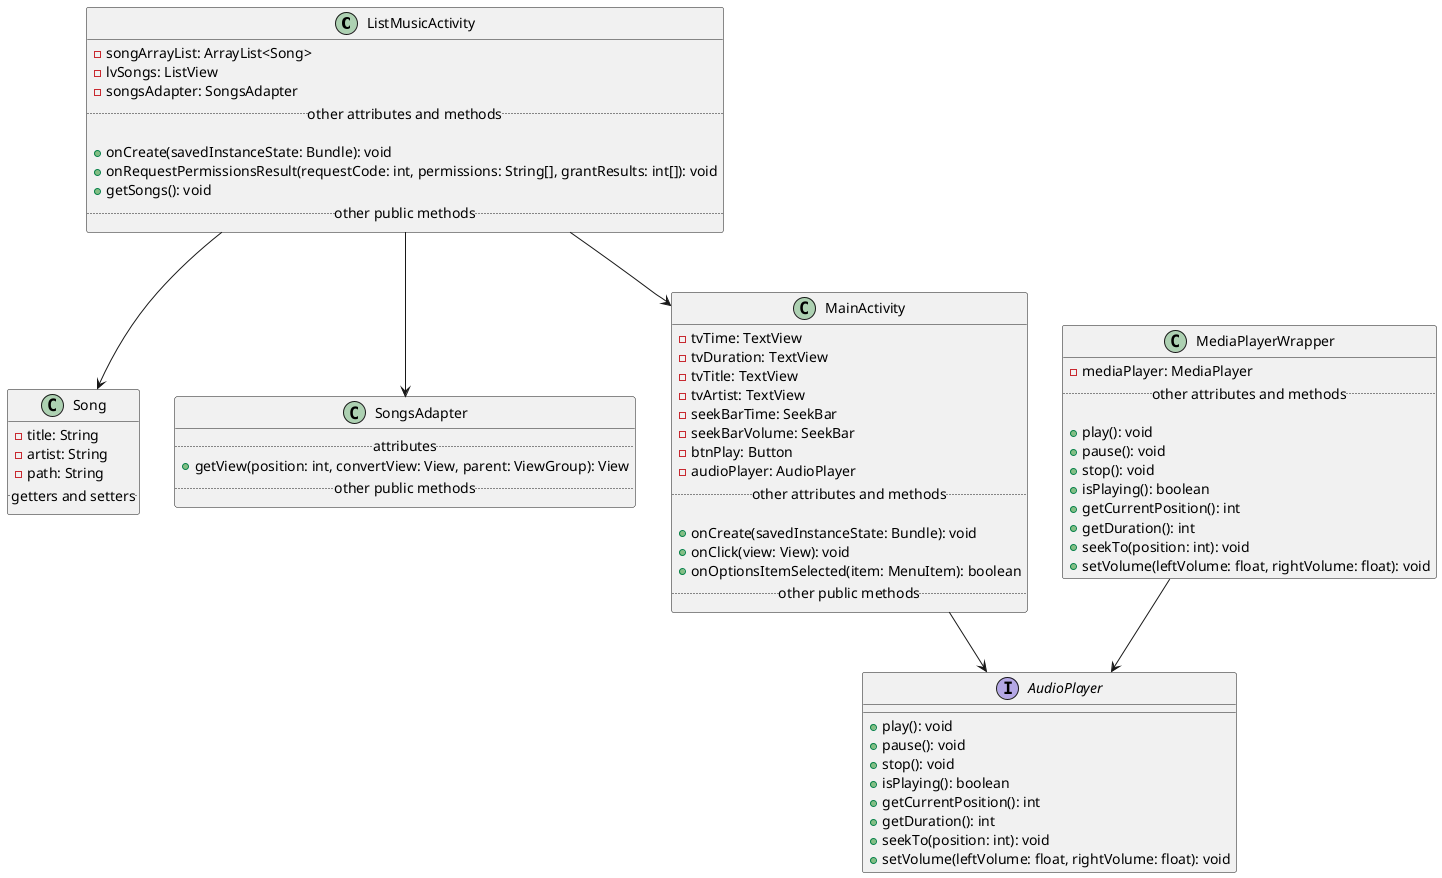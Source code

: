 @startuml

class ListMusicActivity {
  - songArrayList: ArrayList<Song>
  - lvSongs: ListView
  - songsAdapter: SongsAdapter
  ..other attributes and methods..

  + onCreate(savedInstanceState: Bundle): void
  + onRequestPermissionsResult(requestCode: int, permissions: String[], grantResults: int[]): void
  + getSongs(): void
  ..other public methods..
}

class Song {
  - title: String
  - artist: String
  - path: String
  ..getters and setters..
}

class SongsAdapter {
  ..attributes..
  + getView(position: int, convertView: View, parent: ViewGroup): View
  ..other public methods..
}

class MainActivity {
  - tvTime: TextView
  - tvDuration: TextView
  - tvTitle: TextView
  - tvArtist: TextView
  - seekBarTime: SeekBar
  - seekBarVolume: SeekBar
  - btnPlay: Button
  - audioPlayer: AudioPlayer
  ..other attributes and methods..

  + onCreate(savedInstanceState: Bundle): void
  + onClick(view: View): void
  + onOptionsItemSelected(item: MenuItem): boolean
  ..other public methods..
}

interface AudioPlayer {
  + play(): void
  + pause(): void
  + stop(): void
  + isPlaying(): boolean
  + getCurrentPosition(): int
  + getDuration(): int
  + seekTo(position: int): void
  + setVolume(leftVolume: float, rightVolume: float): void
}

class MediaPlayerWrapper {
  - mediaPlayer: MediaPlayer
  ..other attributes and methods..

  + play(): void
  + pause(): void
  + stop(): void
  + isPlaying(): boolean
  + getCurrentPosition(): int
  + getDuration(): int
  + seekTo(position: int): void
  + setVolume(leftVolume: float, rightVolume: float): void
}

ListMusicActivity --> Song
ListMusicActivity --> SongsAdapter
ListMusicActivity --> MainActivity
MainActivity --> AudioPlayer
MediaPlayerWrapper --> AudioPlayer

@enduml
